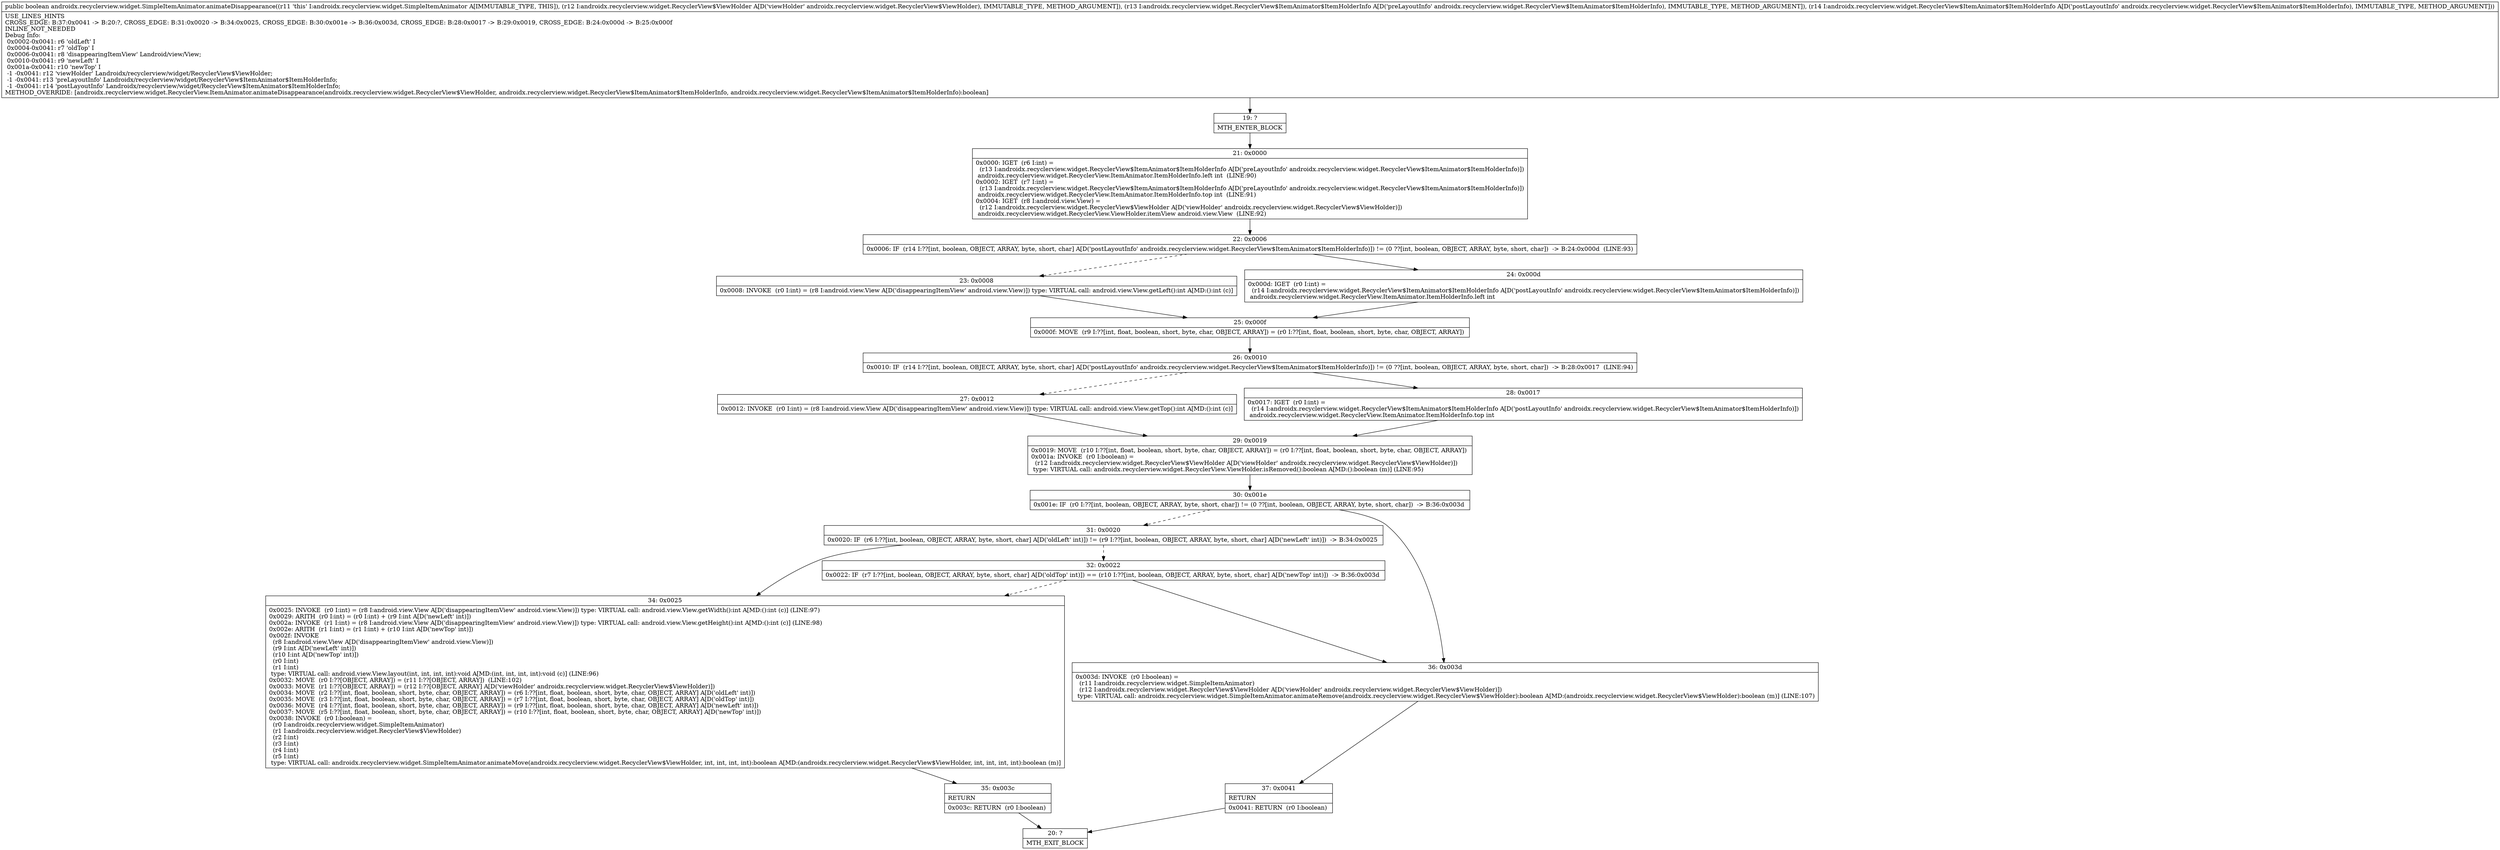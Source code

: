 digraph "CFG forandroidx.recyclerview.widget.SimpleItemAnimator.animateDisappearance(Landroidx\/recyclerview\/widget\/RecyclerView$ViewHolder;Landroidx\/recyclerview\/widget\/RecyclerView$ItemAnimator$ItemHolderInfo;Landroidx\/recyclerview\/widget\/RecyclerView$ItemAnimator$ItemHolderInfo;)Z" {
Node_19 [shape=record,label="{19\:\ ?|MTH_ENTER_BLOCK\l}"];
Node_21 [shape=record,label="{21\:\ 0x0000|0x0000: IGET  (r6 I:int) = \l  (r13 I:androidx.recyclerview.widget.RecyclerView$ItemAnimator$ItemHolderInfo A[D('preLayoutInfo' androidx.recyclerview.widget.RecyclerView$ItemAnimator$ItemHolderInfo)])\l androidx.recyclerview.widget.RecyclerView.ItemAnimator.ItemHolderInfo.left int  (LINE:90)\l0x0002: IGET  (r7 I:int) = \l  (r13 I:androidx.recyclerview.widget.RecyclerView$ItemAnimator$ItemHolderInfo A[D('preLayoutInfo' androidx.recyclerview.widget.RecyclerView$ItemAnimator$ItemHolderInfo)])\l androidx.recyclerview.widget.RecyclerView.ItemAnimator.ItemHolderInfo.top int  (LINE:91)\l0x0004: IGET  (r8 I:android.view.View) = \l  (r12 I:androidx.recyclerview.widget.RecyclerView$ViewHolder A[D('viewHolder' androidx.recyclerview.widget.RecyclerView$ViewHolder)])\l androidx.recyclerview.widget.RecyclerView.ViewHolder.itemView android.view.View  (LINE:92)\l}"];
Node_22 [shape=record,label="{22\:\ 0x0006|0x0006: IF  (r14 I:??[int, boolean, OBJECT, ARRAY, byte, short, char] A[D('postLayoutInfo' androidx.recyclerview.widget.RecyclerView$ItemAnimator$ItemHolderInfo)]) != (0 ??[int, boolean, OBJECT, ARRAY, byte, short, char])  \-\> B:24:0x000d  (LINE:93)\l}"];
Node_23 [shape=record,label="{23\:\ 0x0008|0x0008: INVOKE  (r0 I:int) = (r8 I:android.view.View A[D('disappearingItemView' android.view.View)]) type: VIRTUAL call: android.view.View.getLeft():int A[MD:():int (c)]\l}"];
Node_25 [shape=record,label="{25\:\ 0x000f|0x000f: MOVE  (r9 I:??[int, float, boolean, short, byte, char, OBJECT, ARRAY]) = (r0 I:??[int, float, boolean, short, byte, char, OBJECT, ARRAY]) \l}"];
Node_26 [shape=record,label="{26\:\ 0x0010|0x0010: IF  (r14 I:??[int, boolean, OBJECT, ARRAY, byte, short, char] A[D('postLayoutInfo' androidx.recyclerview.widget.RecyclerView$ItemAnimator$ItemHolderInfo)]) != (0 ??[int, boolean, OBJECT, ARRAY, byte, short, char])  \-\> B:28:0x0017  (LINE:94)\l}"];
Node_27 [shape=record,label="{27\:\ 0x0012|0x0012: INVOKE  (r0 I:int) = (r8 I:android.view.View A[D('disappearingItemView' android.view.View)]) type: VIRTUAL call: android.view.View.getTop():int A[MD:():int (c)]\l}"];
Node_29 [shape=record,label="{29\:\ 0x0019|0x0019: MOVE  (r10 I:??[int, float, boolean, short, byte, char, OBJECT, ARRAY]) = (r0 I:??[int, float, boolean, short, byte, char, OBJECT, ARRAY]) \l0x001a: INVOKE  (r0 I:boolean) = \l  (r12 I:androidx.recyclerview.widget.RecyclerView$ViewHolder A[D('viewHolder' androidx.recyclerview.widget.RecyclerView$ViewHolder)])\l type: VIRTUAL call: androidx.recyclerview.widget.RecyclerView.ViewHolder.isRemoved():boolean A[MD:():boolean (m)] (LINE:95)\l}"];
Node_30 [shape=record,label="{30\:\ 0x001e|0x001e: IF  (r0 I:??[int, boolean, OBJECT, ARRAY, byte, short, char]) != (0 ??[int, boolean, OBJECT, ARRAY, byte, short, char])  \-\> B:36:0x003d \l}"];
Node_31 [shape=record,label="{31\:\ 0x0020|0x0020: IF  (r6 I:??[int, boolean, OBJECT, ARRAY, byte, short, char] A[D('oldLeft' int)]) != (r9 I:??[int, boolean, OBJECT, ARRAY, byte, short, char] A[D('newLeft' int)])  \-\> B:34:0x0025 \l}"];
Node_32 [shape=record,label="{32\:\ 0x0022|0x0022: IF  (r7 I:??[int, boolean, OBJECT, ARRAY, byte, short, char] A[D('oldTop' int)]) == (r10 I:??[int, boolean, OBJECT, ARRAY, byte, short, char] A[D('newTop' int)])  \-\> B:36:0x003d \l}"];
Node_34 [shape=record,label="{34\:\ 0x0025|0x0025: INVOKE  (r0 I:int) = (r8 I:android.view.View A[D('disappearingItemView' android.view.View)]) type: VIRTUAL call: android.view.View.getWidth():int A[MD:():int (c)] (LINE:97)\l0x0029: ARITH  (r0 I:int) = (r0 I:int) + (r9 I:int A[D('newLeft' int)]) \l0x002a: INVOKE  (r1 I:int) = (r8 I:android.view.View A[D('disappearingItemView' android.view.View)]) type: VIRTUAL call: android.view.View.getHeight():int A[MD:():int (c)] (LINE:98)\l0x002e: ARITH  (r1 I:int) = (r1 I:int) + (r10 I:int A[D('newTop' int)]) \l0x002f: INVOKE  \l  (r8 I:android.view.View A[D('disappearingItemView' android.view.View)])\l  (r9 I:int A[D('newLeft' int)])\l  (r10 I:int A[D('newTop' int)])\l  (r0 I:int)\l  (r1 I:int)\l type: VIRTUAL call: android.view.View.layout(int, int, int, int):void A[MD:(int, int, int, int):void (c)] (LINE:96)\l0x0032: MOVE  (r0 I:??[OBJECT, ARRAY]) = (r11 I:??[OBJECT, ARRAY])  (LINE:102)\l0x0033: MOVE  (r1 I:??[OBJECT, ARRAY]) = (r12 I:??[OBJECT, ARRAY] A[D('viewHolder' androidx.recyclerview.widget.RecyclerView$ViewHolder)]) \l0x0034: MOVE  (r2 I:??[int, float, boolean, short, byte, char, OBJECT, ARRAY]) = (r6 I:??[int, float, boolean, short, byte, char, OBJECT, ARRAY] A[D('oldLeft' int)]) \l0x0035: MOVE  (r3 I:??[int, float, boolean, short, byte, char, OBJECT, ARRAY]) = (r7 I:??[int, float, boolean, short, byte, char, OBJECT, ARRAY] A[D('oldTop' int)]) \l0x0036: MOVE  (r4 I:??[int, float, boolean, short, byte, char, OBJECT, ARRAY]) = (r9 I:??[int, float, boolean, short, byte, char, OBJECT, ARRAY] A[D('newLeft' int)]) \l0x0037: MOVE  (r5 I:??[int, float, boolean, short, byte, char, OBJECT, ARRAY]) = (r10 I:??[int, float, boolean, short, byte, char, OBJECT, ARRAY] A[D('newTop' int)]) \l0x0038: INVOKE  (r0 I:boolean) = \l  (r0 I:androidx.recyclerview.widget.SimpleItemAnimator)\l  (r1 I:androidx.recyclerview.widget.RecyclerView$ViewHolder)\l  (r2 I:int)\l  (r3 I:int)\l  (r4 I:int)\l  (r5 I:int)\l type: VIRTUAL call: androidx.recyclerview.widget.SimpleItemAnimator.animateMove(androidx.recyclerview.widget.RecyclerView$ViewHolder, int, int, int, int):boolean A[MD:(androidx.recyclerview.widget.RecyclerView$ViewHolder, int, int, int, int):boolean (m)]\l}"];
Node_35 [shape=record,label="{35\:\ 0x003c|RETURN\l|0x003c: RETURN  (r0 I:boolean) \l}"];
Node_20 [shape=record,label="{20\:\ ?|MTH_EXIT_BLOCK\l}"];
Node_36 [shape=record,label="{36\:\ 0x003d|0x003d: INVOKE  (r0 I:boolean) = \l  (r11 I:androidx.recyclerview.widget.SimpleItemAnimator)\l  (r12 I:androidx.recyclerview.widget.RecyclerView$ViewHolder A[D('viewHolder' androidx.recyclerview.widget.RecyclerView$ViewHolder)])\l type: VIRTUAL call: androidx.recyclerview.widget.SimpleItemAnimator.animateRemove(androidx.recyclerview.widget.RecyclerView$ViewHolder):boolean A[MD:(androidx.recyclerview.widget.RecyclerView$ViewHolder):boolean (m)] (LINE:107)\l}"];
Node_37 [shape=record,label="{37\:\ 0x0041|RETURN\l|0x0041: RETURN  (r0 I:boolean) \l}"];
Node_28 [shape=record,label="{28\:\ 0x0017|0x0017: IGET  (r0 I:int) = \l  (r14 I:androidx.recyclerview.widget.RecyclerView$ItemAnimator$ItemHolderInfo A[D('postLayoutInfo' androidx.recyclerview.widget.RecyclerView$ItemAnimator$ItemHolderInfo)])\l androidx.recyclerview.widget.RecyclerView.ItemAnimator.ItemHolderInfo.top int \l}"];
Node_24 [shape=record,label="{24\:\ 0x000d|0x000d: IGET  (r0 I:int) = \l  (r14 I:androidx.recyclerview.widget.RecyclerView$ItemAnimator$ItemHolderInfo A[D('postLayoutInfo' androidx.recyclerview.widget.RecyclerView$ItemAnimator$ItemHolderInfo)])\l androidx.recyclerview.widget.RecyclerView.ItemAnimator.ItemHolderInfo.left int \l}"];
MethodNode[shape=record,label="{public boolean androidx.recyclerview.widget.SimpleItemAnimator.animateDisappearance((r11 'this' I:androidx.recyclerview.widget.SimpleItemAnimator A[IMMUTABLE_TYPE, THIS]), (r12 I:androidx.recyclerview.widget.RecyclerView$ViewHolder A[D('viewHolder' androidx.recyclerview.widget.RecyclerView$ViewHolder), IMMUTABLE_TYPE, METHOD_ARGUMENT]), (r13 I:androidx.recyclerview.widget.RecyclerView$ItemAnimator$ItemHolderInfo A[D('preLayoutInfo' androidx.recyclerview.widget.RecyclerView$ItemAnimator$ItemHolderInfo), IMMUTABLE_TYPE, METHOD_ARGUMENT]), (r14 I:androidx.recyclerview.widget.RecyclerView$ItemAnimator$ItemHolderInfo A[D('postLayoutInfo' androidx.recyclerview.widget.RecyclerView$ItemAnimator$ItemHolderInfo), IMMUTABLE_TYPE, METHOD_ARGUMENT]))  | USE_LINES_HINTS\lCROSS_EDGE: B:37:0x0041 \-\> B:20:?, CROSS_EDGE: B:31:0x0020 \-\> B:34:0x0025, CROSS_EDGE: B:30:0x001e \-\> B:36:0x003d, CROSS_EDGE: B:28:0x0017 \-\> B:29:0x0019, CROSS_EDGE: B:24:0x000d \-\> B:25:0x000f\lINLINE_NOT_NEEDED\lDebug Info:\l  0x0002\-0x0041: r6 'oldLeft' I\l  0x0004\-0x0041: r7 'oldTop' I\l  0x0006\-0x0041: r8 'disappearingItemView' Landroid\/view\/View;\l  0x0010\-0x0041: r9 'newLeft' I\l  0x001a\-0x0041: r10 'newTop' I\l  \-1 \-0x0041: r12 'viewHolder' Landroidx\/recyclerview\/widget\/RecyclerView$ViewHolder;\l  \-1 \-0x0041: r13 'preLayoutInfo' Landroidx\/recyclerview\/widget\/RecyclerView$ItemAnimator$ItemHolderInfo;\l  \-1 \-0x0041: r14 'postLayoutInfo' Landroidx\/recyclerview\/widget\/RecyclerView$ItemAnimator$ItemHolderInfo;\lMETHOD_OVERRIDE: [androidx.recyclerview.widget.RecyclerView.ItemAnimator.animateDisappearance(androidx.recyclerview.widget.RecyclerView$ViewHolder, androidx.recyclerview.widget.RecyclerView$ItemAnimator$ItemHolderInfo, androidx.recyclerview.widget.RecyclerView$ItemAnimator$ItemHolderInfo):boolean]\l}"];
MethodNode -> Node_19;Node_19 -> Node_21;
Node_21 -> Node_22;
Node_22 -> Node_23[style=dashed];
Node_22 -> Node_24;
Node_23 -> Node_25;
Node_25 -> Node_26;
Node_26 -> Node_27[style=dashed];
Node_26 -> Node_28;
Node_27 -> Node_29;
Node_29 -> Node_30;
Node_30 -> Node_31[style=dashed];
Node_30 -> Node_36;
Node_31 -> Node_32[style=dashed];
Node_31 -> Node_34;
Node_32 -> Node_34[style=dashed];
Node_32 -> Node_36;
Node_34 -> Node_35;
Node_35 -> Node_20;
Node_36 -> Node_37;
Node_37 -> Node_20;
Node_28 -> Node_29;
Node_24 -> Node_25;
}

